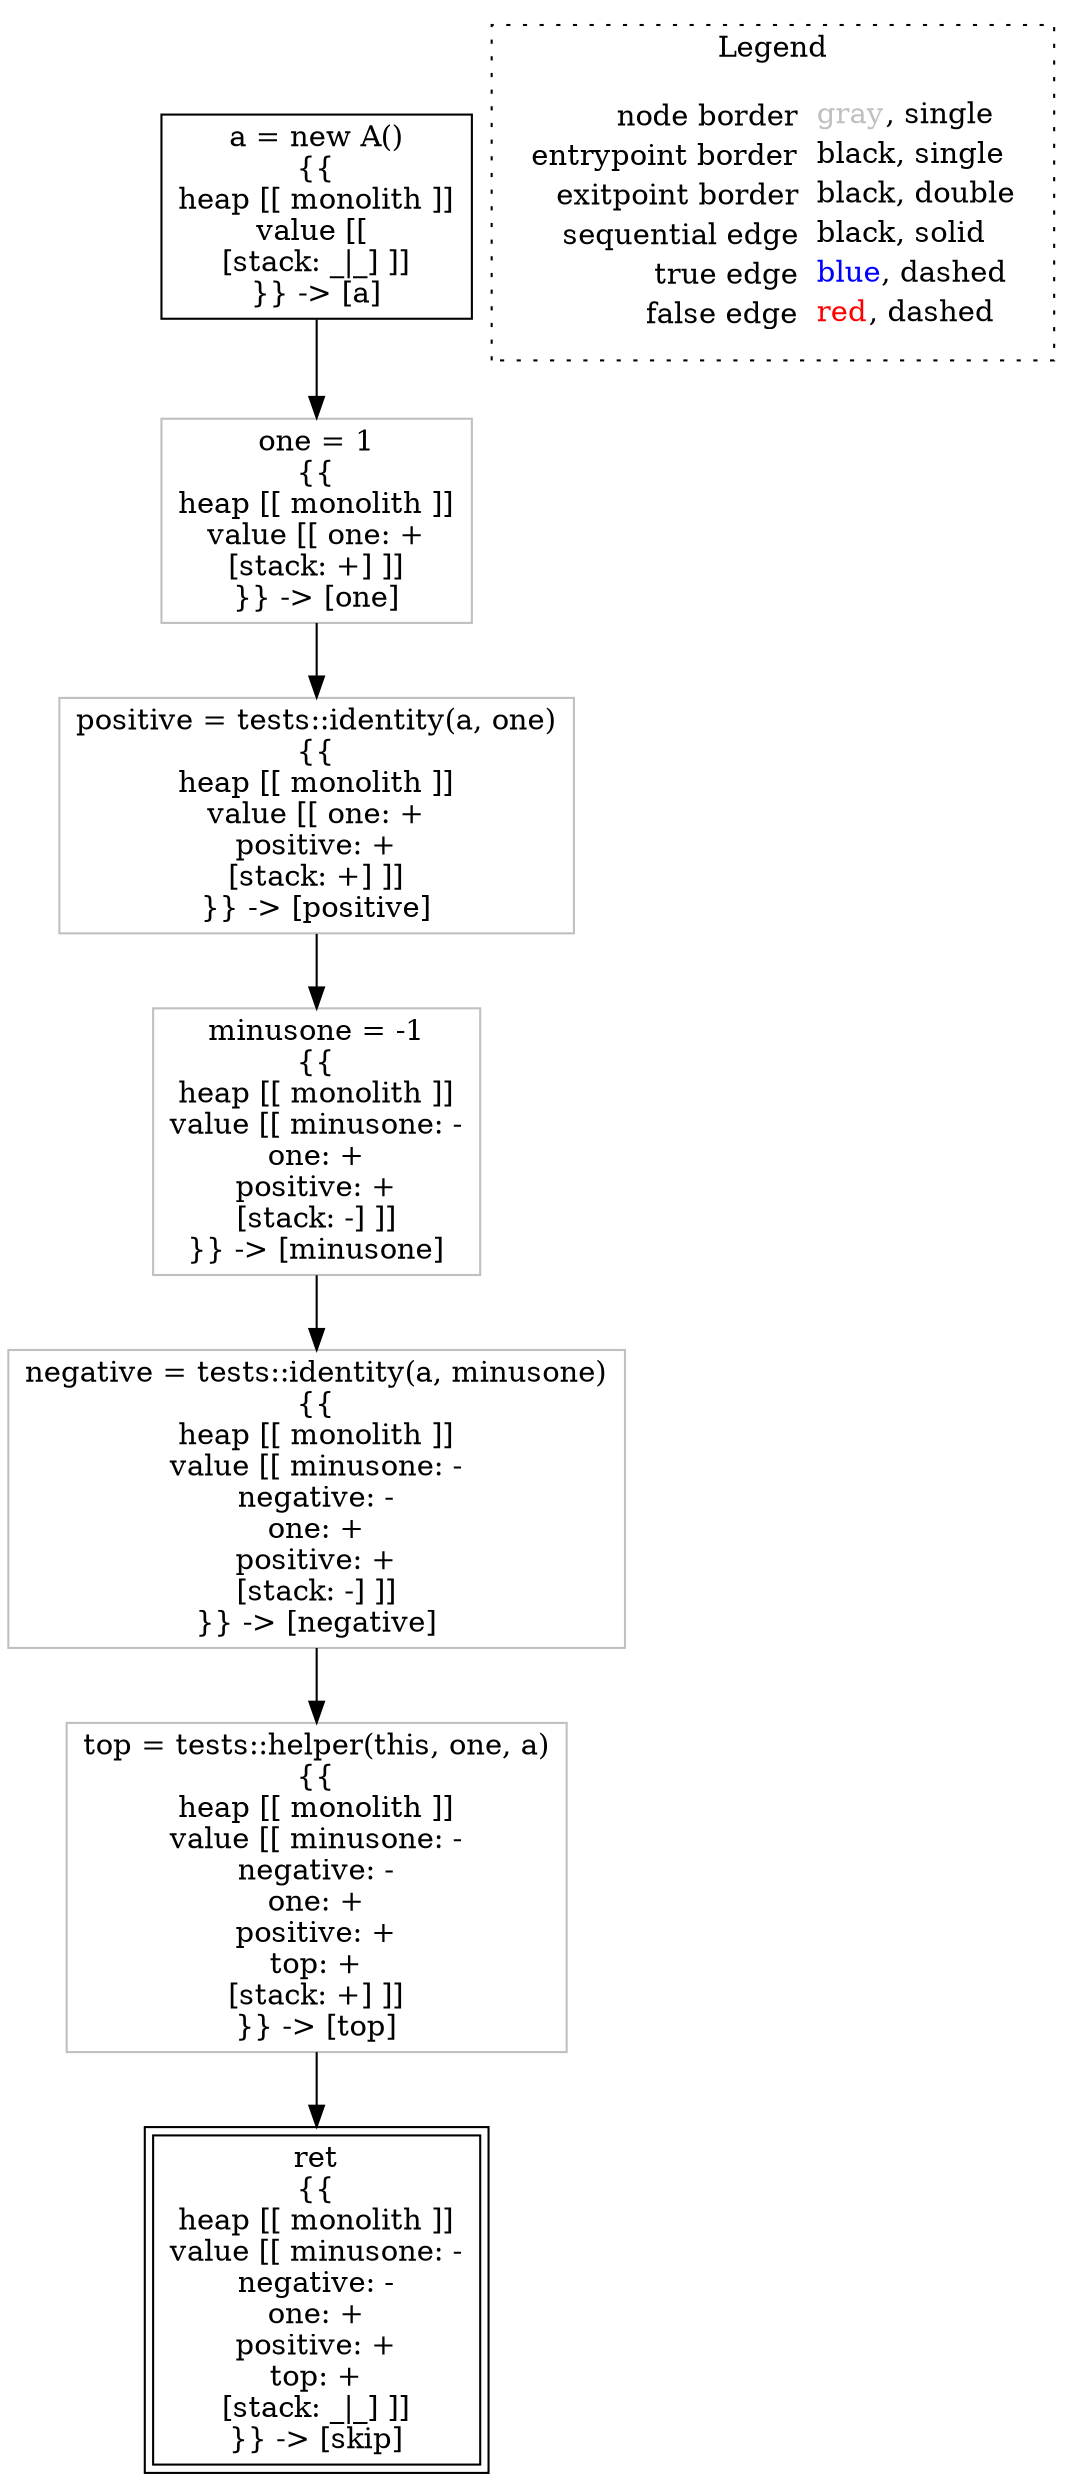 digraph {
	"node0" [shape="rect",color="black",label=<a = new A()<BR/>{{<BR/>heap [[ monolith ]]<BR/>value [[ <BR/>[stack: _|_] ]]<BR/>}} -&gt; [a]>];
	"node1" [shape="rect",color="gray",label=<one = 1<BR/>{{<BR/>heap [[ monolith ]]<BR/>value [[ one: +<BR/>[stack: +] ]]<BR/>}} -&gt; [one]>];
	"node2" [shape="rect",color="gray",label=<negative = tests::identity(a, minusone)<BR/>{{<BR/>heap [[ monolith ]]<BR/>value [[ minusone: -<BR/>negative: -<BR/>one: +<BR/>positive: +<BR/>[stack: -] ]]<BR/>}} -&gt; [negative]>];
	"node3" [shape="rect",color="black",peripheries="2",label=<ret<BR/>{{<BR/>heap [[ monolith ]]<BR/>value [[ minusone: -<BR/>negative: -<BR/>one: +<BR/>positive: +<BR/>top: +<BR/>[stack: _|_] ]]<BR/>}} -&gt; [skip]>];
	"node4" [shape="rect",color="gray",label=<positive = tests::identity(a, one)<BR/>{{<BR/>heap [[ monolith ]]<BR/>value [[ one: +<BR/>positive: +<BR/>[stack: +] ]]<BR/>}} -&gt; [positive]>];
	"node5" [shape="rect",color="gray",label=<top = tests::helper(this, one, a)<BR/>{{<BR/>heap [[ monolith ]]<BR/>value [[ minusone: -<BR/>negative: -<BR/>one: +<BR/>positive: +<BR/>top: +<BR/>[stack: +] ]]<BR/>}} -&gt; [top]>];
	"node6" [shape="rect",color="gray",label=<minusone = -1<BR/>{{<BR/>heap [[ monolith ]]<BR/>value [[ minusone: -<BR/>one: +<BR/>positive: +<BR/>[stack: -] ]]<BR/>}} -&gt; [minusone]>];
	"node1" -> "node4" [color="black"];
	"node0" -> "node1" [color="black"];
	"node2" -> "node5" [color="black"];
	"node4" -> "node6" [color="black"];
	"node5" -> "node3" [color="black"];
	"node6" -> "node2" [color="black"];
subgraph cluster_legend {
	label="Legend";
	style=dotted;
	node [shape=plaintext];
	"legend" [label=<<table border="0" cellpadding="2" cellspacing="0" cellborder="0"><tr><td align="right">node border&nbsp;</td><td align="left"><font color="gray">gray</font>, single</td></tr><tr><td align="right">entrypoint border&nbsp;</td><td align="left"><font color="black">black</font>, single</td></tr><tr><td align="right">exitpoint border&nbsp;</td><td align="left"><font color="black">black</font>, double</td></tr><tr><td align="right">sequential edge&nbsp;</td><td align="left"><font color="black">black</font>, solid</td></tr><tr><td align="right">true edge&nbsp;</td><td align="left"><font color="blue">blue</font>, dashed</td></tr><tr><td align="right">false edge&nbsp;</td><td align="left"><font color="red">red</font>, dashed</td></tr></table>>];
}

}
